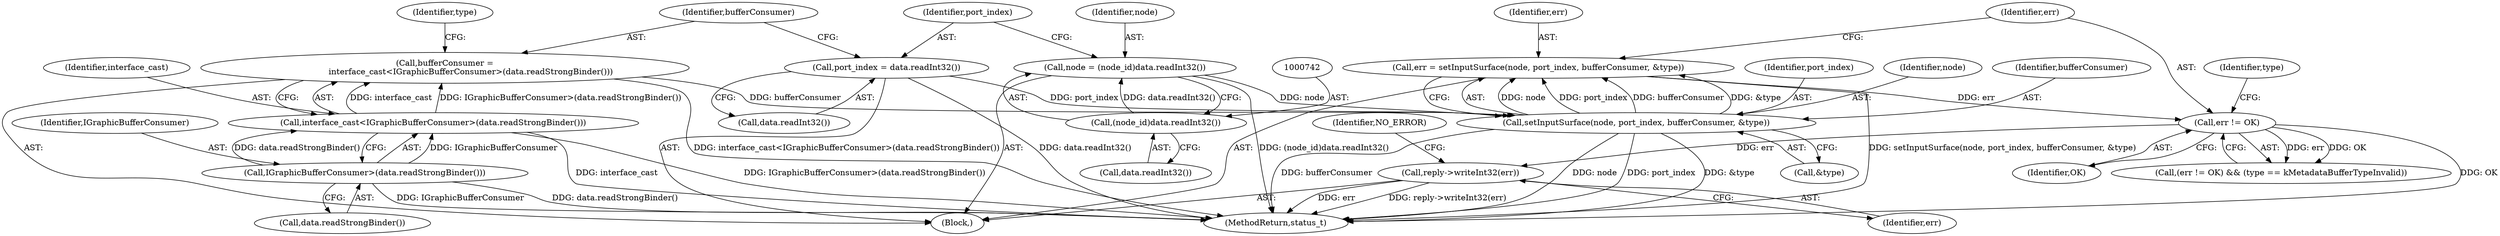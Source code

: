 digraph "0_Android_295c883fe3105b19bcd0f9e07d54c6b589fc5bff@API" {
"1000783" [label="(Call,reply->writeInt32(err))"];
"1000771" [label="(Call,err != OK)"];
"1000761" [label="(Call,err = setInputSurface(node, port_index, bufferConsumer, &type))"];
"1000763" [label="(Call,setInputSurface(node, port_index, bufferConsumer, &type))"];
"1000739" [label="(Call,node = (node_id)data.readInt32())"];
"1000741" [label="(Call,(node_id)data.readInt32())"];
"1000745" [label="(Call,port_index = data.readInt32())"];
"1000749" [label="(Call,bufferConsumer =\n                    interface_cast<IGraphicBufferConsumer>(data.readStrongBinder()))"];
"1000751" [label="(Call,interface_cast<IGraphicBufferConsumer>(data.readStrongBinder()))"];
"1000753" [label="(Call,IGraphicBufferConsumer>(data.readStrongBinder()))"];
"1000763" [label="(Call,setInputSurface(node, port_index, bufferConsumer, &type))"];
"1000733" [label="(Block,)"];
"1000739" [label="(Call,node = (node_id)data.readInt32())"];
"1000765" [label="(Identifier,port_index)"];
"1000751" [label="(Call,interface_cast<IGraphicBufferConsumer>(data.readStrongBinder()))"];
"1000783" [label="(Call,reply->writeInt32(err))"];
"1001214" [label="(MethodReturn,status_t)"];
"1000773" [label="(Identifier,OK)"];
"1000758" [label="(Identifier,type)"];
"1000772" [label="(Identifier,err)"];
"1000749" [label="(Call,bufferConsumer =\n                    interface_cast<IGraphicBufferConsumer>(data.readStrongBinder()))"];
"1000764" [label="(Identifier,node)"];
"1000747" [label="(Call,data.readInt32())"];
"1000767" [label="(Call,&type)"];
"1000761" [label="(Call,err = setInputSurface(node, port_index, bufferConsumer, &type))"];
"1000746" [label="(Identifier,port_index)"];
"1000775" [label="(Identifier,type)"];
"1000750" [label="(Identifier,bufferConsumer)"];
"1000754" [label="(Identifier,IGraphicBufferConsumer)"];
"1000770" [label="(Call,(err != OK) && (type == kMetadataBufferTypeInvalid))"];
"1000740" [label="(Identifier,node)"];
"1000745" [label="(Call,port_index = data.readInt32())"];
"1000784" [label="(Identifier,err)"];
"1000752" [label="(Identifier,interface_cast)"];
"1000755" [label="(Call,data.readStrongBinder())"];
"1000786" [label="(Identifier,NO_ERROR)"];
"1000766" [label="(Identifier,bufferConsumer)"];
"1000762" [label="(Identifier,err)"];
"1000743" [label="(Call,data.readInt32())"];
"1000771" [label="(Call,err != OK)"];
"1000753" [label="(Call,IGraphicBufferConsumer>(data.readStrongBinder()))"];
"1000741" [label="(Call,(node_id)data.readInt32())"];
"1000783" -> "1000733"  [label="AST: "];
"1000783" -> "1000784"  [label="CFG: "];
"1000784" -> "1000783"  [label="AST: "];
"1000786" -> "1000783"  [label="CFG: "];
"1000783" -> "1001214"  [label="DDG: reply->writeInt32(err)"];
"1000783" -> "1001214"  [label="DDG: err"];
"1000771" -> "1000783"  [label="DDG: err"];
"1000771" -> "1000770"  [label="AST: "];
"1000771" -> "1000773"  [label="CFG: "];
"1000772" -> "1000771"  [label="AST: "];
"1000773" -> "1000771"  [label="AST: "];
"1000775" -> "1000771"  [label="CFG: "];
"1000770" -> "1000771"  [label="CFG: "];
"1000771" -> "1001214"  [label="DDG: OK"];
"1000771" -> "1000770"  [label="DDG: err"];
"1000771" -> "1000770"  [label="DDG: OK"];
"1000761" -> "1000771"  [label="DDG: err"];
"1000761" -> "1000733"  [label="AST: "];
"1000761" -> "1000763"  [label="CFG: "];
"1000762" -> "1000761"  [label="AST: "];
"1000763" -> "1000761"  [label="AST: "];
"1000772" -> "1000761"  [label="CFG: "];
"1000761" -> "1001214"  [label="DDG: setInputSurface(node, port_index, bufferConsumer, &type)"];
"1000763" -> "1000761"  [label="DDG: node"];
"1000763" -> "1000761"  [label="DDG: port_index"];
"1000763" -> "1000761"  [label="DDG: bufferConsumer"];
"1000763" -> "1000761"  [label="DDG: &type"];
"1000763" -> "1000767"  [label="CFG: "];
"1000764" -> "1000763"  [label="AST: "];
"1000765" -> "1000763"  [label="AST: "];
"1000766" -> "1000763"  [label="AST: "];
"1000767" -> "1000763"  [label="AST: "];
"1000763" -> "1001214"  [label="DDG: &type"];
"1000763" -> "1001214"  [label="DDG: bufferConsumer"];
"1000763" -> "1001214"  [label="DDG: node"];
"1000763" -> "1001214"  [label="DDG: port_index"];
"1000739" -> "1000763"  [label="DDG: node"];
"1000745" -> "1000763"  [label="DDG: port_index"];
"1000749" -> "1000763"  [label="DDG: bufferConsumer"];
"1000739" -> "1000733"  [label="AST: "];
"1000739" -> "1000741"  [label="CFG: "];
"1000740" -> "1000739"  [label="AST: "];
"1000741" -> "1000739"  [label="AST: "];
"1000746" -> "1000739"  [label="CFG: "];
"1000739" -> "1001214"  [label="DDG: (node_id)data.readInt32()"];
"1000741" -> "1000739"  [label="DDG: data.readInt32()"];
"1000741" -> "1000743"  [label="CFG: "];
"1000742" -> "1000741"  [label="AST: "];
"1000743" -> "1000741"  [label="AST: "];
"1000745" -> "1000733"  [label="AST: "];
"1000745" -> "1000747"  [label="CFG: "];
"1000746" -> "1000745"  [label="AST: "];
"1000747" -> "1000745"  [label="AST: "];
"1000750" -> "1000745"  [label="CFG: "];
"1000745" -> "1001214"  [label="DDG: data.readInt32()"];
"1000749" -> "1000733"  [label="AST: "];
"1000749" -> "1000751"  [label="CFG: "];
"1000750" -> "1000749"  [label="AST: "];
"1000751" -> "1000749"  [label="AST: "];
"1000758" -> "1000749"  [label="CFG: "];
"1000749" -> "1001214"  [label="DDG: interface_cast<IGraphicBufferConsumer>(data.readStrongBinder())"];
"1000751" -> "1000749"  [label="DDG: interface_cast"];
"1000751" -> "1000749"  [label="DDG: IGraphicBufferConsumer>(data.readStrongBinder())"];
"1000751" -> "1000753"  [label="CFG: "];
"1000752" -> "1000751"  [label="AST: "];
"1000753" -> "1000751"  [label="AST: "];
"1000751" -> "1001214"  [label="DDG: IGraphicBufferConsumer>(data.readStrongBinder())"];
"1000751" -> "1001214"  [label="DDG: interface_cast"];
"1000753" -> "1000751"  [label="DDG: IGraphicBufferConsumer"];
"1000753" -> "1000751"  [label="DDG: data.readStrongBinder()"];
"1000753" -> "1000755"  [label="CFG: "];
"1000754" -> "1000753"  [label="AST: "];
"1000755" -> "1000753"  [label="AST: "];
"1000753" -> "1001214"  [label="DDG: IGraphicBufferConsumer"];
"1000753" -> "1001214"  [label="DDG: data.readStrongBinder()"];
}
